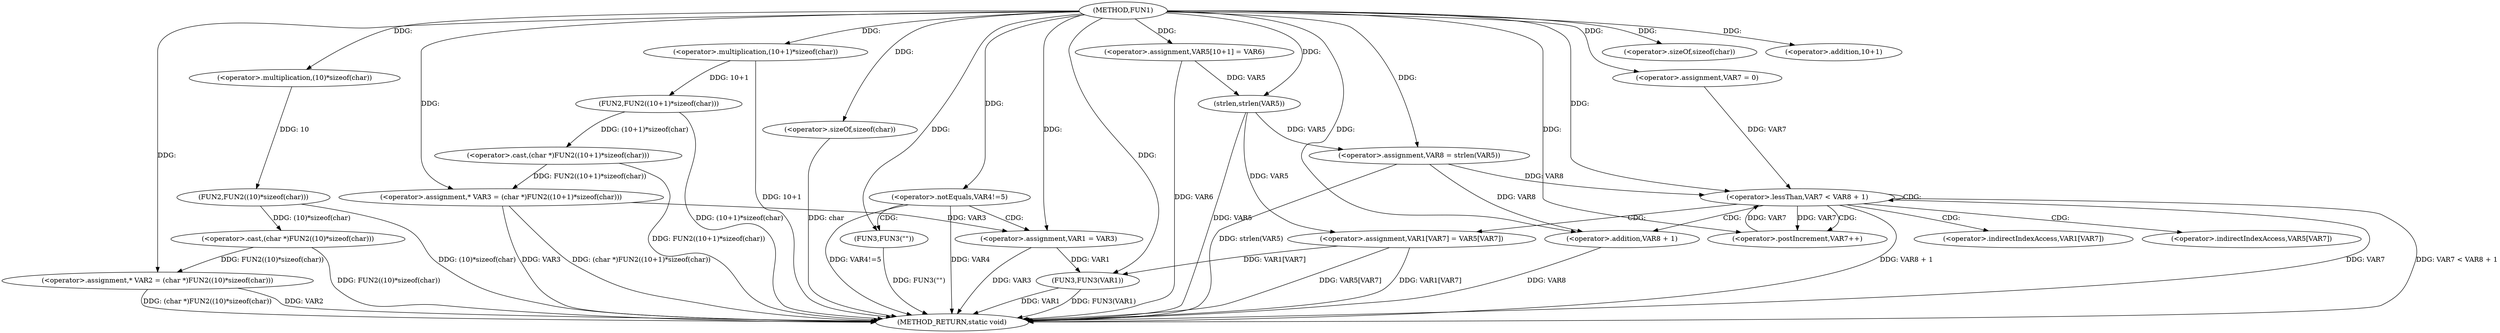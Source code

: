 digraph FUN1 {  
"1000100" [label = "(METHOD,FUN1)" ]
"1000169" [label = "(METHOD_RETURN,static void)" ]
"1000104" [label = "(<operator>.assignment,* VAR2 = (char *)FUN2((10)*sizeof(char)))" ]
"1000106" [label = "(<operator>.cast,(char *)FUN2((10)*sizeof(char)))" ]
"1000108" [label = "(FUN2,FUN2((10)*sizeof(char)))" ]
"1000109" [label = "(<operator>.multiplication,(10)*sizeof(char))" ]
"1000111" [label = "(<operator>.sizeOf,sizeof(char))" ]
"1000114" [label = "(<operator>.assignment,* VAR3 = (char *)FUN2((10+1)*sizeof(char)))" ]
"1000116" [label = "(<operator>.cast,(char *)FUN2((10+1)*sizeof(char)))" ]
"1000118" [label = "(FUN2,FUN2((10+1)*sizeof(char)))" ]
"1000119" [label = "(<operator>.multiplication,(10+1)*sizeof(char))" ]
"1000120" [label = "(<operator>.addition,10+1)" ]
"1000123" [label = "(<operator>.sizeOf,sizeof(char))" ]
"1000126" [label = "(<operator>.notEquals,VAR4!=5)" ]
"1000130" [label = "(FUN3,FUN3(\"\"))" ]
"1000134" [label = "(<operator>.assignment,VAR1 = VAR3)" ]
"1000139" [label = "(<operator>.assignment,VAR5[10+1] = VAR6)" ]
"1000144" [label = "(<operator>.assignment,VAR8 = strlen(VAR5))" ]
"1000146" [label = "(strlen,strlen(VAR5))" ]
"1000149" [label = "(<operator>.assignment,VAR7 = 0)" ]
"1000152" [label = "(<operator>.lessThan,VAR7 < VAR8 + 1)" ]
"1000154" [label = "(<operator>.addition,VAR8 + 1)" ]
"1000157" [label = "(<operator>.postIncrement,VAR7++)" ]
"1000160" [label = "(<operator>.assignment,VAR1[VAR7] = VAR5[VAR7])" ]
"1000167" [label = "(FUN3,FUN3(VAR1))" ]
"1000161" [label = "(<operator>.indirectIndexAccess,VAR1[VAR7])" ]
"1000164" [label = "(<operator>.indirectIndexAccess,VAR5[VAR7])" ]
  "1000106" -> "1000169"  [ label = "DDG: FUN2((10)*sizeof(char))"] 
  "1000104" -> "1000169"  [ label = "DDG: VAR2"] 
  "1000152" -> "1000169"  [ label = "DDG: VAR7 < VAR8 + 1"] 
  "1000114" -> "1000169"  [ label = "DDG: VAR3"] 
  "1000116" -> "1000169"  [ label = "DDG: FUN2((10+1)*sizeof(char))"] 
  "1000152" -> "1000169"  [ label = "DDG: VAR8 + 1"] 
  "1000119" -> "1000169"  [ label = "DDG: 10+1"] 
  "1000134" -> "1000169"  [ label = "DDG: VAR3"] 
  "1000118" -> "1000169"  [ label = "DDG: (10+1)*sizeof(char)"] 
  "1000144" -> "1000169"  [ label = "DDG: strlen(VAR5)"] 
  "1000123" -> "1000169"  [ label = "DDG: char"] 
  "1000167" -> "1000169"  [ label = "DDG: VAR1"] 
  "1000130" -> "1000169"  [ label = "DDG: FUN3(\"\")"] 
  "1000160" -> "1000169"  [ label = "DDG: VAR5[VAR7]"] 
  "1000126" -> "1000169"  [ label = "DDG: VAR4!=5"] 
  "1000139" -> "1000169"  [ label = "DDG: VAR6"] 
  "1000154" -> "1000169"  [ label = "DDG: VAR8"] 
  "1000167" -> "1000169"  [ label = "DDG: FUN3(VAR1)"] 
  "1000126" -> "1000169"  [ label = "DDG: VAR4"] 
  "1000152" -> "1000169"  [ label = "DDG: VAR7"] 
  "1000146" -> "1000169"  [ label = "DDG: VAR5"] 
  "1000160" -> "1000169"  [ label = "DDG: VAR1[VAR7]"] 
  "1000114" -> "1000169"  [ label = "DDG: (char *)FUN2((10+1)*sizeof(char))"] 
  "1000104" -> "1000169"  [ label = "DDG: (char *)FUN2((10)*sizeof(char))"] 
  "1000108" -> "1000169"  [ label = "DDG: (10)*sizeof(char)"] 
  "1000106" -> "1000104"  [ label = "DDG: FUN2((10)*sizeof(char))"] 
  "1000100" -> "1000104"  [ label = "DDG: "] 
  "1000108" -> "1000106"  [ label = "DDG: (10)*sizeof(char)"] 
  "1000109" -> "1000108"  [ label = "DDG: 10"] 
  "1000100" -> "1000109"  [ label = "DDG: "] 
  "1000100" -> "1000111"  [ label = "DDG: "] 
  "1000116" -> "1000114"  [ label = "DDG: FUN2((10+1)*sizeof(char))"] 
  "1000100" -> "1000114"  [ label = "DDG: "] 
  "1000118" -> "1000116"  [ label = "DDG: (10+1)*sizeof(char)"] 
  "1000119" -> "1000118"  [ label = "DDG: 10+1"] 
  "1000100" -> "1000119"  [ label = "DDG: "] 
  "1000100" -> "1000120"  [ label = "DDG: "] 
  "1000100" -> "1000123"  [ label = "DDG: "] 
  "1000100" -> "1000126"  [ label = "DDG: "] 
  "1000100" -> "1000130"  [ label = "DDG: "] 
  "1000114" -> "1000134"  [ label = "DDG: VAR3"] 
  "1000100" -> "1000134"  [ label = "DDG: "] 
  "1000100" -> "1000139"  [ label = "DDG: "] 
  "1000146" -> "1000144"  [ label = "DDG: VAR5"] 
  "1000100" -> "1000144"  [ label = "DDG: "] 
  "1000139" -> "1000146"  [ label = "DDG: VAR5"] 
  "1000100" -> "1000146"  [ label = "DDG: "] 
  "1000100" -> "1000149"  [ label = "DDG: "] 
  "1000157" -> "1000152"  [ label = "DDG: VAR7"] 
  "1000149" -> "1000152"  [ label = "DDG: VAR7"] 
  "1000100" -> "1000152"  [ label = "DDG: "] 
  "1000144" -> "1000152"  [ label = "DDG: VAR8"] 
  "1000144" -> "1000154"  [ label = "DDG: VAR8"] 
  "1000100" -> "1000154"  [ label = "DDG: "] 
  "1000152" -> "1000157"  [ label = "DDG: VAR7"] 
  "1000100" -> "1000157"  [ label = "DDG: "] 
  "1000146" -> "1000160"  [ label = "DDG: VAR5"] 
  "1000134" -> "1000167"  [ label = "DDG: VAR1"] 
  "1000160" -> "1000167"  [ label = "DDG: VAR1[VAR7]"] 
  "1000100" -> "1000167"  [ label = "DDG: "] 
  "1000126" -> "1000130"  [ label = "CDG: "] 
  "1000126" -> "1000134"  [ label = "CDG: "] 
  "1000152" -> "1000154"  [ label = "CDG: "] 
  "1000152" -> "1000161"  [ label = "CDG: "] 
  "1000152" -> "1000160"  [ label = "CDG: "] 
  "1000152" -> "1000152"  [ label = "CDG: "] 
  "1000152" -> "1000164"  [ label = "CDG: "] 
  "1000152" -> "1000157"  [ label = "CDG: "] 
}
